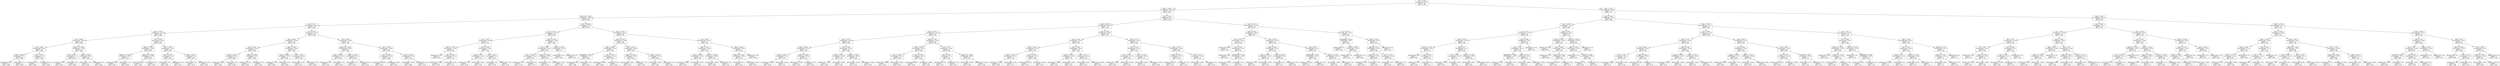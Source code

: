 digraph Tree {
node [shape=box, fontname="helvetica"] ;
edge [fontname="helvetica"] ;
0 [label="Low <= 0.356\nabsolute_error = 0.735\nsamples = 635\nvalue = -0.389"] ;
1 [label="High <= -0.604\nabsolute_error = 0.264\nsamples = 450\nvalue = -0.645"] ;
0 -> 1 [labeldistance=2.5, labelangle=45, headlabel="True"] ;
2 [label="SMA_110 <= -0.812\nabsolute_error = 0.058\nsamples = 241\nvalue = -0.859"] ;
1 -> 2 ;
3 [label="Low <= -0.87\nabsolute_error = 0.016\nsamples = 178\nvalue = -0.865"] ;
2 -> 3 ;
4 [label="High <= -0.88\nabsolute_error = 0.005\nsamples = 86\nvalue = -0.882"] ;
3 -> 4 ;
5 [label="Low <= -0.885\nabsolute_error = 0.001\nsamples = 47\nvalue = -0.885"] ;
4 -> 5 ;
6 [label="Low <= -0.887\nabsolute_error = 0.001\nsamples = 34\nvalue = -0.886"] ;
5 -> 6 ;
7 [label="High <= -0.886\nabsolute_error = 0.0\nsamples = 23\nvalue = -0.886"] ;
6 -> 7 ;
8 [label="absolute_error = 0.0\nsamples = 12\nvalue = -0.886"] ;
7 -> 8 ;
9 [label="absolute_error = 0.0\nsamples = 11\nvalue = -0.886"] ;
7 -> 9 ;
10 [label="ATR <= -0.755\nabsolute_error = 0.0\nsamples = 11\nvalue = -0.885"] ;
6 -> 10 ;
11 [label="absolute_error = 0.0\nsamples = 6\nvalue = -0.885"] ;
10 -> 11 ;
12 [label="absolute_error = 0.0\nsamples = 5\nvalue = -0.885"] ;
10 -> 12 ;
13 [label="SMA_22 <= -0.885\nabsolute_error = 0.001\nsamples = 13\nvalue = -0.883"] ;
5 -> 13 ;
14 [label="RSI <= 0.693\nabsolute_error = 0.0\nsamples = 5\nvalue = -0.884"] ;
13 -> 14 ;
15 [label="absolute_error = 0.0\nsamples = 1\nvalue = -0.883"] ;
14 -> 15 ;
16 [label="absolute_error = 0.0\nsamples = 4\nvalue = -0.884"] ;
14 -> 16 ;
17 [label="Open <= -0.883\nabsolute_error = 0.001\nsamples = 8\nvalue = -0.882"] ;
13 -> 17 ;
18 [label="absolute_error = 0.0\nsamples = 6\nvalue = -0.882"] ;
17 -> 18 ;
19 [label="absolute_error = 0.0\nsamples = 2\nvalue = -0.881"] ;
17 -> 19 ;
20 [label="Low <= -0.876\nabsolute_error = 0.002\nsamples = 39\nvalue = -0.874"] ;
4 -> 20 ;
21 [label="Open <= -0.879\nabsolute_error = 0.001\nsamples = 16\nvalue = -0.876"] ;
20 -> 21 ;
22 [label="SMA_110 <= -0.873\nabsolute_error = 0.001\nsamples = 3\nvalue = -0.879"] ;
21 -> 22 ;
23 [label="absolute_error = 0.0\nsamples = 2\nvalue = -0.88"] ;
22 -> 23 ;
24 [label="absolute_error = 0.0\nsamples = 1\nvalue = -0.878"] ;
22 -> 24 ;
25 [label="SMA_110 <= -0.866\nabsolute_error = 0.001\nsamples = 13\nvalue = -0.876"] ;
21 -> 25 ;
26 [label="absolute_error = 0.0\nsamples = 10\nvalue = -0.876"] ;
25 -> 26 ;
27 [label="absolute_error = 0.0\nsamples = 3\nvalue = -0.875"] ;
25 -> 27 ;
28 [label="Low <= -0.874\nabsolute_error = 0.001\nsamples = 23\nvalue = -0.873"] ;
20 -> 28 ;
29 [label="ATR <= -0.748\nabsolute_error = 0.0\nsamples = 11\nvalue = -0.874"] ;
28 -> 29 ;
30 [label="absolute_error = 0.0\nsamples = 6\nvalue = -0.874"] ;
29 -> 30 ;
31 [label="absolute_error = 0.0\nsamples = 5\nvalue = -0.873"] ;
29 -> 31 ;
32 [label="High <= -0.873\nabsolute_error = 0.0\nsamples = 12\nvalue = -0.872"] ;
28 -> 32 ;
33 [label="absolute_error = 0.0\nsamples = 3\nvalue = -0.873"] ;
32 -> 33 ;
34 [label="absolute_error = 0.0\nsamples = 9\nvalue = -0.872"] ;
32 -> 34 ;
35 [label="Low <= -0.846\nabsolute_error = 0.013\nsamples = 92\nvalue = -0.856"] ;
3 -> 35 ;
36 [label="Low <= -0.859\nabsolute_error = 0.004\nsamples = 62\nvalue = -0.861"] ;
35 -> 36 ;
37 [label="Low <= -0.862\nabsolute_error = 0.002\nsamples = 43\nvalue = -0.862"] ;
36 -> 37 ;
38 [label="High <= -0.863\nabsolute_error = 0.001\nsamples = 32\nvalue = -0.863"] ;
37 -> 38 ;
39 [label="absolute_error = 0.001\nsamples = 15\nvalue = -0.864"] ;
38 -> 39 ;
40 [label="absolute_error = 0.0\nsamples = 17\nvalue = -0.862"] ;
38 -> 40 ;
41 [label="SMA_8 <= -0.858\nabsolute_error = 0.0\nsamples = 11\nvalue = -0.859"] ;
37 -> 41 ;
42 [label="absolute_error = 0.0\nsamples = 8\nvalue = -0.859"] ;
41 -> 42 ;
43 [label="absolute_error = 0.0\nsamples = 3\nvalue = -0.859"] ;
41 -> 43 ;
44 [label="High <= -0.854\nabsolute_error = 0.002\nsamples = 19\nvalue = -0.852"] ;
36 -> 44 ;
45 [label="High <= -0.856\nabsolute_error = 0.001\nsamples = 7\nvalue = -0.856"] ;
44 -> 45 ;
46 [label="absolute_error = 0.0\nsamples = 4\nvalue = -0.856"] ;
45 -> 46 ;
47 [label="absolute_error = 0.0\nsamples = 3\nvalue = -0.854"] ;
45 -> 47 ;
48 [label="Low <= -0.852\nabsolute_error = 0.001\nsamples = 12\nvalue = -0.852"] ;
44 -> 48 ;
49 [label="absolute_error = 0.001\nsamples = 9\nvalue = -0.852"] ;
48 -> 49 ;
50 [label="absolute_error = 0.0\nsamples = 3\nvalue = -0.848"] ;
48 -> 50 ;
51 [label="Low <= -0.834\nabsolute_error = 0.008\nsamples = 30\nvalue = -0.827"] ;
35 -> 51 ;
52 [label="SMA_110 <= -0.839\nabsolute_error = 0.003\nsamples = 8\nvalue = -0.841"] ;
51 -> 52 ;
53 [label="High <= -0.842\nabsolute_error = 0.001\nsamples = 5\nvalue = -0.843"] ;
52 -> 53 ;
54 [label="absolute_error = 0.0\nsamples = 4\nvalue = -0.843"] ;
53 -> 54 ;
55 [label="absolute_error = 0.0\nsamples = 1\nvalue = -0.839"] ;
53 -> 55 ;
56 [label="Open <= -0.837\nabsolute_error = 0.001\nsamples = 3\nvalue = -0.835"] ;
52 -> 56 ;
57 [label="absolute_error = 0.0\nsamples = 1\nvalue = -0.837"] ;
56 -> 57 ;
58 [label="absolute_error = 0.0\nsamples = 2\nvalue = -0.835"] ;
56 -> 58 ;
59 [label="Low <= -0.814\nabsolute_error = 0.006\nsamples = 22\nvalue = -0.825"] ;
51 -> 59 ;
60 [label="Low <= -0.826\nabsolute_error = 0.003\nsamples = 19\nvalue = -0.826"] ;
59 -> 60 ;
61 [label="absolute_error = 0.002\nsamples = 11\nvalue = -0.828"] ;
60 -> 61 ;
62 [label="absolute_error = 0.001\nsamples = 8\nvalue = -0.822"] ;
60 -> 62 ;
63 [label="ATR <= -0.696\nabsolute_error = 0.006\nsamples = 3\nvalue = -0.804"] ;
59 -> 63 ;
64 [label="absolute_error = 0.003\nsamples = 2\nvalue = -0.806"] ;
63 -> 64 ;
65 [label="absolute_error = 0.0\nsamples = 1\nvalue = -0.791"] ;
63 -> 65 ;
66 [label="Low <= -0.696\nabsolute_error = 0.041\nsamples = 63\nvalue = -0.679"] ;
2 -> 66 ;
67 [label="Low <= -0.741\nabsolute_error = 0.014\nsamples = 25\nvalue = -0.739"] ;
66 -> 67 ;
68 [label="Low <= -0.757\nabsolute_error = 0.008\nsamples = 11\nvalue = -0.752"] ;
67 -> 68 ;
69 [label="SMA_8 <= -0.78\nabsolute_error = 0.003\nsamples = 5\nvalue = -0.762"] ;
68 -> 69 ;
70 [label="absolute_error = 0.0\nsamples = 1\nvalue = -0.769"] ;
69 -> 70 ;
71 [label="RSI <= 0.784\nabsolute_error = 0.002\nsamples = 4\nvalue = -0.761"] ;
69 -> 71 ;
72 [label="absolute_error = 0.001\nsamples = 2\nvalue = -0.759"] ;
71 -> 72 ;
73 [label="absolute_error = 0.001\nsamples = 2\nvalue = -0.763"] ;
71 -> 73 ;
74 [label="Low <= -0.749\nabsolute_error = 0.003\nsamples = 6\nvalue = -0.745"] ;
68 -> 74 ;
75 [label="High <= -0.75\nabsolute_error = 0.002\nsamples = 3\nvalue = -0.749"] ;
74 -> 75 ;
76 [label="absolute_error = 0.0\nsamples = 1\nvalue = -0.752"] ;
75 -> 76 ;
77 [label="absolute_error = 0.001\nsamples = 2\nvalue = -0.748"] ;
75 -> 77 ;
78 [label="RSI <= 0.267\nabsolute_error = 0.0\nsamples = 3\nvalue = -0.744"] ;
74 -> 78 ;
79 [label="absolute_error = 0.0\nsamples = 2\nvalue = -0.744"] ;
78 -> 79 ;
80 [label="absolute_error = 0.0\nsamples = 1\nvalue = -0.744"] ;
78 -> 80 ;
81 [label="High <= -0.706\nabsolute_error = 0.008\nsamples = 14\nvalue = -0.729"] ;
67 -> 81 ;
82 [label="RSI <= -0.049\nabsolute_error = 0.005\nsamples = 12\nvalue = -0.729"] ;
81 -> 82 ;
83 [label="RSI <= -0.089\nabsolute_error = 0.001\nsamples = 3\nvalue = -0.739"] ;
82 -> 83 ;
84 [label="absolute_error = 0.0\nsamples = 2\nvalue = -0.739"] ;
83 -> 84 ;
85 [label="absolute_error = 0.0\nsamples = 1\nvalue = -0.737"] ;
83 -> 85 ;
86 [label="Volume <= -0.688\nabsolute_error = 0.003\nsamples = 9\nvalue = -0.729"] ;
82 -> 86 ;
87 [label="absolute_error = 0.0\nsamples = 1\nvalue = -0.718"] ;
86 -> 87 ;
88 [label="absolute_error = 0.002\nsamples = 8\nvalue = -0.729"] ;
86 -> 88 ;
89 [label="Volume <= -0.651\nabsolute_error = 0.002\nsamples = 2\nvalue = -0.7"] ;
81 -> 89 ;
90 [label="absolute_error = 0.0\nsamples = 1\nvalue = -0.698"] ;
89 -> 90 ;
91 [label="absolute_error = 0.0\nsamples = 1\nvalue = -0.702"] ;
89 -> 91 ;
92 [label="High <= -0.656\nabsolute_error = 0.021\nsamples = 38\nvalue = -0.651"] ;
66 -> 92 ;
93 [label="Open <= -0.678\nabsolute_error = 0.009\nsamples = 16\nvalue = -0.675"] ;
92 -> 93 ;
94 [label="High <= -0.693\nabsolute_error = 0.004\nsamples = 6\nvalue = -0.687"] ;
93 -> 94 ;
95 [label="MACDSignal <= -0.657\nabsolute_error = 0.0\nsamples = 2\nvalue = -0.696"] ;
94 -> 95 ;
96 [label="absolute_error = 0.0\nsamples = 1\nvalue = -0.696"] ;
95 -> 96 ;
97 [label="absolute_error = 0.0\nsamples = 1\nvalue = -0.696"] ;
95 -> 97 ;
98 [label="Low <= -0.68\nabsolute_error = 0.002\nsamples = 4\nvalue = -0.686"] ;
94 -> 98 ;
99 [label="absolute_error = 0.001\nsamples = 3\nvalue = -0.686"] ;
98 -> 99 ;
100 [label="absolute_error = 0.0\nsamples = 1\nvalue = -0.683"] ;
98 -> 100 ;
101 [label="RSI <= -0.647\nabsolute_error = 0.005\nsamples = 10\nvalue = -0.672"] ;
93 -> 101 ;
102 [label="SMA_8 <= -0.657\nabsolute_error = 0.002\nsamples = 7\nvalue = -0.673"] ;
101 -> 102 ;
103 [label="absolute_error = 0.001\nsamples = 6\nvalue = -0.673"] ;
102 -> 103 ;
104 [label="absolute_error = 0.0\nsamples = 1\nvalue = -0.679"] ;
102 -> 104 ;
105 [label="High <= -0.659\nabsolute_error = 0.002\nsamples = 3\nvalue = -0.663"] ;
101 -> 105 ;
106 [label="absolute_error = 0.001\nsamples = 2\nvalue = -0.664"] ;
105 -> 106 ;
107 [label="absolute_error = 0.0\nsamples = 1\nvalue = -0.66"] ;
105 -> 107 ;
108 [label="Low <= -0.627\nabsolute_error = 0.012\nsamples = 22\nvalue = -0.64"] ;
92 -> 108 ;
109 [label="High <= -0.65\nabsolute_error = 0.006\nsamples = 17\nvalue = -0.643"] ;
108 -> 109 ;
110 [label="High <= -0.654\nabsolute_error = 0.002\nsamples = 5\nvalue = -0.651"] ;
109 -> 110 ;
111 [label="absolute_error = 0.002\nsamples = 2\nvalue = -0.653"] ;
110 -> 111 ;
112 [label="absolute_error = 0.001\nsamples = 3\nvalue = -0.647"] ;
110 -> 112 ;
113 [label="Volume <= -0.306\nabsolute_error = 0.005\nsamples = 12\nvalue = -0.64"] ;
109 -> 113 ;
114 [label="absolute_error = 0.004\nsamples = 11\nvalue = -0.639"] ;
113 -> 114 ;
115 [label="absolute_error = 0.0\nsamples = 1\nvalue = -0.66"] ;
113 -> 115 ;
116 [label="High <= -0.609\nabsolute_error = 0.002\nsamples = 5\nvalue = -0.611"] ;
108 -> 116 ;
117 [label="SMA_50 <= -0.679\nabsolute_error = 0.001\nsamples = 4\nvalue = -0.611"] ;
116 -> 117 ;
118 [label="absolute_error = 0.0\nsamples = 1\nvalue = -0.613"] ;
117 -> 118 ;
119 [label="absolute_error = 0.001\nsamples = 3\nvalue = -0.611"] ;
117 -> 119 ;
120 [label="absolute_error = 0.0\nsamples = 1\nvalue = -0.604"] ;
116 -> 120 ;
121 [label="Low <= -0.135\nabsolute_error = 0.17\nsamples = 209\nvalue = -0.346"] ;
1 -> 121 ;
122 [label="High <= -0.396\nabsolute_error = 0.094\nsamples = 171\nvalue = -0.376"] ;
121 -> 122 ;
123 [label="High <= -0.473\nabsolute_error = 0.045\nsamples = 73\nvalue = -0.479"] ;
122 -> 123 ;
124 [label="High <= -0.533\nabsolute_error = 0.031\nsamples = 39\nvalue = -0.508"] ;
123 -> 124 ;
125 [label="High <= -0.562\nabsolute_error = 0.015\nsamples = 14\nvalue = -0.567"] ;
124 -> 125 ;
126 [label="High <= -0.589\nabsolute_error = 0.01\nsamples = 9\nvalue = -0.572"] ;
125 -> 126 ;
127 [label="absolute_error = 0.003\nsamples = 2\nvalue = -0.596"] ;
126 -> 127 ;
128 [label="absolute_error = 0.005\nsamples = 7\nvalue = -0.57"] ;
126 -> 128 ;
129 [label="Open <= -0.536\nabsolute_error = 0.002\nsamples = 5\nvalue = -0.547"] ;
125 -> 129 ;
130 [label="absolute_error = 0.001\nsamples = 4\nvalue = -0.547"] ;
129 -> 130 ;
131 [label="absolute_error = 0.0\nsamples = 1\nvalue = -0.542"] ;
129 -> 131 ;
132 [label="Low <= -0.491\nabsolute_error = 0.012\nsamples = 25\nvalue = -0.497"] ;
124 -> 132 ;
133 [label="High <= -0.515\nabsolute_error = 0.009\nsamples = 15\nvalue = -0.503"] ;
132 -> 133 ;
134 [label="absolute_error = 0.002\nsamples = 3\nvalue = -0.526"] ;
133 -> 134 ;
135 [label="absolute_error = 0.006\nsamples = 12\nvalue = -0.502"] ;
133 -> 135 ;
136 [label="Volume <= -0.564\nabsolute_error = 0.005\nsamples = 10\nvalue = -0.483"] ;
132 -> 136 ;
137 [label="absolute_error = 0.001\nsamples = 3\nvalue = -0.491"] ;
136 -> 137 ;
138 [label="absolute_error = 0.003\nsamples = 7\nvalue = -0.479"] ;
136 -> 138 ;
139 [label="Open <= -0.422\nabsolute_error = 0.019\nsamples = 34\nvalue = -0.436"] ;
123 -> 139 ;
140 [label="High <= -0.456\nabsolute_error = 0.011\nsamples = 23\nvalue = -0.442"] ;
139 -> 140 ;
141 [label="Low <= -0.459\nabsolute_error = 0.006\nsamples = 6\nvalue = -0.466"] ;
140 -> 141 ;
142 [label="absolute_error = 0.002\nsamples = 3\nvalue = -0.469"] ;
141 -> 142 ;
143 [label="absolute_error = 0.003\nsamples = 3\nvalue = -0.462"] ;
141 -> 143 ;
144 [label="Low <= -0.433\nabsolute_error = 0.007\nsamples = 17\nvalue = -0.441"] ;
140 -> 144 ;
145 [label="absolute_error = 0.005\nsamples = 7\nvalue = -0.445"] ;
144 -> 145 ;
146 [label="absolute_error = 0.005\nsamples = 10\nvalue = -0.436"] ;
144 -> 146 ;
147 [label="Low <= -0.41\nabsolute_error = 0.007\nsamples = 11\nvalue = -0.401"] ;
139 -> 147 ;
148 [label="ATR <= -0.451\nabsolute_error = 0.0\nsamples = 2\nvalue = -0.42"] ;
147 -> 148 ;
149 [label="absolute_error = 0.0\nsamples = 1\nvalue = -0.42"] ;
148 -> 149 ;
150 [label="absolute_error = 0.0\nsamples = 1\nvalue = -0.42"] ;
148 -> 150 ;
151 [label="SMA_110 <= -0.458\nabsolute_error = 0.004\nsamples = 9\nvalue = -0.401"] ;
147 -> 151 ;
152 [label="absolute_error = 0.002\nsamples = 3\nvalue = -0.396"] ;
151 -> 152 ;
153 [label="absolute_error = 0.004\nsamples = 6\nvalue = -0.402"] ;
151 -> 153 ;
154 [label="High <= -0.268\nabsolute_error = 0.065\nsamples = 98\nvalue = -0.311"] ;
122 -> 154 ;
155 [label="Low <= -0.346\nabsolute_error = 0.031\nsamples = 65\nvalue = -0.345"] ;
154 -> 155 ;
156 [label="High <= -0.371\nabsolute_error = 0.012\nsamples = 31\nvalue = -0.373"] ;
155 -> 156 ;
157 [label="High <= -0.382\nabsolute_error = 0.007\nsamples = 17\nvalue = -0.38"] ;
156 -> 157 ;
158 [label="absolute_error = 0.006\nsamples = 12\nvalue = -0.382"] ;
157 -> 158 ;
159 [label="absolute_error = 0.002\nsamples = 5\nvalue = -0.373"] ;
157 -> 159 ;
160 [label="RSI <= -1.058\nabsolute_error = 0.01\nsamples = 14\nvalue = -0.358"] ;
156 -> 160 ;
161 [label="absolute_error = 0.004\nsamples = 3\nvalue = -0.376"] ;
160 -> 161 ;
162 [label="absolute_error = 0.006\nsamples = 11\nvalue = -0.357"] ;
160 -> 162 ;
163 [label="Low <= -0.296\nabsolute_error = 0.019\nsamples = 34\nvalue = -0.312"] ;
155 -> 163 ;
164 [label="High <= -0.332\nabsolute_error = 0.014\nsamples = 23\nvalue = -0.32"] ;
163 -> 164 ;
165 [label="absolute_error = 0.006\nsamples = 9\nvalue = -0.343"] ;
164 -> 165 ;
166 [label="absolute_error = 0.007\nsamples = 14\nvalue = -0.313"] ;
164 -> 166 ;
167 [label="Low <= -0.277\nabsolute_error = 0.008\nsamples = 11\nvalue = -0.283"] ;
163 -> 167 ;
168 [label="absolute_error = 0.003\nsamples = 5\nvalue = -0.291"] ;
167 -> 168 ;
169 [label="absolute_error = 0.002\nsamples = 6\nvalue = -0.277"] ;
167 -> 169 ;
170 [label="High <= -0.19\nabsolute_error = 0.032\nsamples = 33\nvalue = -0.202"] ;
154 -> 170 ;
171 [label="Low <= -0.224\nabsolute_error = 0.017\nsamples = 17\nvalue = -0.225"] ;
170 -> 171 ;
172 [label="Low <= -0.237\nabsolute_error = 0.013\nsamples = 8\nvalue = -0.244"] ;
171 -> 172 ;
173 [label="absolute_error = 0.009\nsamples = 4\nvalue = -0.252"] ;
172 -> 173 ;
174 [label="absolute_error = 0.008\nsamples = 4\nvalue = -0.233"] ;
172 -> 174 ;
175 [label="Low <= -0.196\nabsolute_error = 0.008\nsamples = 9\nvalue = -0.212"] ;
171 -> 175 ;
176 [label="absolute_error = 0.005\nsamples = 7\nvalue = -0.216"] ;
175 -> 176 ;
177 [label="absolute_error = 0.005\nsamples = 2\nvalue = -0.196"] ;
175 -> 177 ;
178 [label="Low <= -0.152\nabsolute_error = 0.018\nsamples = 16\nvalue = -0.166"] ;
170 -> 178 ;
179 [label="MACD <= 0.972\nabsolute_error = 0.014\nsamples = 11\nvalue = -0.172"] ;
178 -> 179 ;
180 [label="absolute_error = 0.01\nsamples = 10\nvalue = -0.174"] ;
179 -> 180 ;
181 [label="absolute_error = 0.0\nsamples = 1\nvalue = -0.118"] ;
179 -> 181 ;
182 [label="ATR <= 0.035\nabsolute_error = 0.004\nsamples = 5\nvalue = -0.146"] ;
178 -> 182 ;
183 [label="absolute_error = 0.002\nsamples = 4\nvalue = -0.147"] ;
182 -> 183 ;
184 [label="absolute_error = 0.0\nsamples = 1\nvalue = -0.134"] ;
182 -> 184 ;
185 [label="Low <= 0.225\nabsolute_error = 0.068\nsamples = 38\nvalue = 0.152"] ;
121 -> 185 ;
186 [label="High <= 0.086\nabsolute_error = 0.049\nsamples = 30\nvalue = 0.14"] ;
185 -> 186 ;
187 [label="ATR <= -0.231\nabsolute_error = 0.033\nsamples = 8\nvalue = 0.021"] ;
186 -> 187 ;
188 [label="absolute_error = 0.0\nsamples = 1\nvalue = -0.078"] ;
187 -> 188 ;
189 [label="ATR <= 0.022\nabsolute_error = 0.023\nsamples = 7\nvalue = 0.021"] ;
187 -> 189 ;
190 [label="absolute_error = 0.0\nsamples = 1\nvalue = 0.076"] ;
189 -> 190 ;
191 [label="MACDSignal <= 1.451\nabsolute_error = 0.018\nsamples = 6\nvalue = 0.021"] ;
189 -> 191 ;
192 [label="absolute_error = 0.01\nsamples = 5\nvalue = 0.02"] ;
191 -> 192 ;
193 [label="absolute_error = 0.0\nsamples = 1\nvalue = 0.075"] ;
191 -> 193 ;
194 [label="High <= 0.126\nabsolute_error = 0.019\nsamples = 22\nvalue = 0.152"] ;
186 -> 194 ;
195 [label="High <= 0.104\nabsolute_error = 0.013\nsamples = 6\nvalue = 0.124"] ;
194 -> 195 ;
196 [label="Open <= 0.105\nabsolute_error = 0.008\nsamples = 3\nvalue = 0.106"] ;
195 -> 196 ;
197 [label="absolute_error = 0.0\nsamples = 1\nvalue = 0.121"] ;
196 -> 197 ;
198 [label="absolute_error = 0.005\nsamples = 2\nvalue = 0.101"] ;
196 -> 198 ;
199 [label="MACD <= 0.058\nabsolute_error = 0.004\nsamples = 3\nvalue = 0.137"] ;
195 -> 199 ;
200 [label="absolute_error = 0.0\nsamples = 2\nvalue = 0.137"] ;
199 -> 200 ;
201 [label="absolute_error = 0.0\nsamples = 1\nvalue = 0.126"] ;
199 -> 201 ;
202 [label="Low <= 0.188\nabsolute_error = 0.014\nsamples = 16\nvalue = 0.157"] ;
194 -> 202 ;
203 [label="MACDSignal <= 2.112\nabsolute_error = 0.011\nsamples = 12\nvalue = 0.152"] ;
202 -> 203 ;
204 [label="absolute_error = 0.007\nsamples = 11\nvalue = 0.152"] ;
203 -> 204 ;
205 [label="absolute_error = 0.0\nsamples = 1\nvalue = 0.097"] ;
203 -> 205 ;
206 [label="SMA_22 <= 0.179\nabsolute_error = 0.004\nsamples = 4\nvalue = 0.179"] ;
202 -> 206 ;
207 [label="absolute_error = 0.001\nsamples = 3\nvalue = 0.18"] ;
206 -> 207 ;
208 [label="absolute_error = 0.0\nsamples = 1\nvalue = 0.167"] ;
206 -> 208 ;
209 [label="Low <= 0.279\nabsolute_error = 0.023\nsamples = 8\nvalue = 0.291"] ;
185 -> 209 ;
210 [label="MACDSignal <= 0.463\nabsolute_error = 0.01\nsamples = 3\nvalue = 0.252"] ;
209 -> 210 ;
211 [label="absolute_error = 0.0\nsamples = 1\nvalue = 0.269"] ;
210 -> 211 ;
212 [label="Volume <= 0.399\nabsolute_error = 0.007\nsamples = 2\nvalue = 0.245"] ;
210 -> 212 ;
213 [label="absolute_error = 0.0\nsamples = 1\nvalue = 0.252"] ;
212 -> 213 ;
214 [label="absolute_error = 0.0\nsamples = 1\nvalue = 0.239"] ;
212 -> 214 ;
215 [label="Label <= -0.055\nabsolute_error = 0.01\nsamples = 5\nvalue = 0.303"] ;
209 -> 215 ;
216 [label="SMA_110 <= 0.5\nabsolute_error = 0.007\nsamples = 4\nvalue = 0.298"] ;
215 -> 216 ;
217 [label="SMA_22 <= 0.34\nabsolute_error = 0.002\nsamples = 2\nvalue = 0.305"] ;
216 -> 217 ;
218 [label="absolute_error = 0.0\nsamples = 1\nvalue = 0.303"] ;
217 -> 218 ;
219 [label="absolute_error = 0.0\nsamples = 1\nvalue = 0.307"] ;
217 -> 219 ;
220 [label="RSI <= -1.316\nabsolute_error = 0.003\nsamples = 2\nvalue = 0.291"] ;
216 -> 220 ;
221 [label="absolute_error = 0.0\nsamples = 1\nvalue = 0.288"] ;
220 -> 221 ;
222 [label="absolute_error = 0.0\nsamples = 1\nvalue = 0.294"] ;
220 -> 222 ;
223 [label="absolute_error = 0.0\nsamples = 1\nvalue = 0.324"] ;
215 -> 223 ;
224 [label="High <= 1.333\nabsolute_error = 0.589\nsamples = 185\nvalue = 1.31"] ;
0 -> 224 [labeldistance=2.5, labelangle=-45, headlabel="False"] ;
225 [label="Open <= 0.662\nabsolute_error = 0.245\nsamples = 96\nvalue = 0.803"] ;
224 -> 225 ;
226 [label="Low <= 0.495\nabsolute_error = 0.069\nsamples = 32\nvalue = 0.448"] ;
225 -> 226 ;
227 [label="Low <= 0.43\nabsolute_error = 0.037\nsamples = 22\nvalue = 0.409"] ;
226 -> 227 ;
228 [label="High <= 0.373\nabsolute_error = 0.017\nsamples = 11\nvalue = 0.384"] ;
227 -> 228 ;
229 [label="Volume <= 0.377\nabsolute_error = 0.001\nsamples = 3\nvalue = 0.35"] ;
228 -> 229 ;
230 [label="absolute_error = 0.0\nsamples = 1\nvalue = 0.351"] ;
229 -> 230 ;
231 [label="Low <= 0.374\nabsolute_error = 0.0\nsamples = 2\nvalue = 0.349"] ;
229 -> 231 ;
232 [label="absolute_error = 0.0\nsamples = 1\nvalue = 0.349"] ;
231 -> 232 ;
233 [label="absolute_error = 0.0\nsamples = 1\nvalue = 0.35"] ;
231 -> 233 ;
234 [label="High <= 0.4\nabsolute_error = 0.01\nsamples = 8\nvalue = 0.391"] ;
228 -> 234 ;
235 [label="RSI <= 0.405\nabsolute_error = 0.004\nsamples = 4\nvalue = 0.4"] ;
234 -> 235 ;
236 [label="absolute_error = 0.001\nsamples = 3\nvalue = 0.399"] ;
235 -> 236 ;
237 [label="absolute_error = 0.0\nsamples = 1\nvalue = 0.41"] ;
235 -> 237 ;
238 [label="SMA_22 <= 0.585\nabsolute_error = 0.003\nsamples = 4\nvalue = 0.382"] ;
234 -> 238 ;
239 [label="absolute_error = 0.001\nsamples = 2\nvalue = 0.378"] ;
238 -> 239 ;
240 [label="absolute_error = 0.001\nsamples = 2\nvalue = 0.385"] ;
238 -> 240 ;
241 [label="High <= 0.496\nabsolute_error = 0.02\nsamples = 11\nvalue = 0.449"] ;
227 -> 241 ;
242 [label="RSI <= -1.322\nabsolute_error = 0.014\nsamples = 10\nvalue = 0.448"] ;
241 -> 242 ;
243 [label="MACDSignal <= -2.881\nabsolute_error = 0.009\nsamples = 2\nvalue = 0.417"] ;
242 -> 243 ;
244 [label="absolute_error = 0.0\nsamples = 1\nvalue = 0.426"] ;
243 -> 244 ;
245 [label="absolute_error = 0.0\nsamples = 1\nvalue = 0.408"] ;
243 -> 245 ;
246 [label="SMA_8 <= 0.393\nabsolute_error = 0.01\nsamples = 8\nvalue = 0.453"] ;
242 -> 246 ;
247 [label="absolute_error = 0.003\nsamples = 2\nvalue = 0.47"] ;
246 -> 247 ;
248 [label="absolute_error = 0.006\nsamples = 6\nvalue = 0.448"] ;
246 -> 248 ;
249 [label="absolute_error = 0.0\nsamples = 1\nvalue = 0.53"] ;
241 -> 249 ;
250 [label="High <= 0.561\nabsolute_error = 0.023\nsamples = 10\nvalue = 0.572"] ;
226 -> 250 ;
251 [label="SMA_22 <= 0.413\nabsolute_error = 0.015\nsamples = 6\nvalue = 0.562"] ;
250 -> 251 ;
252 [label="absolute_error = 0.0\nsamples = 1\nvalue = 0.511"] ;
251 -> 252 ;
253 [label="ATR <= -0.069\nabsolute_error = 0.007\nsamples = 5\nvalue = 0.564"] ;
251 -> 253 ;
254 [label="absolute_error = 0.0\nsamples = 1\nvalue = 0.548"] ;
253 -> 254 ;
255 [label="SMA_110 <= 0.993\nabsolute_error = 0.005\nsamples = 4\nvalue = 0.567"] ;
253 -> 255 ;
256 [label="absolute_error = 0.003\nsamples = 3\nvalue = 0.564"] ;
255 -> 256 ;
257 [label="absolute_error = 0.0\nsamples = 1\nvalue = 0.575"] ;
255 -> 257 ;
258 [label="SMA_110 <= 0.592\nabsolute_error = 0.015\nsamples = 4\nvalue = 0.594"] ;
250 -> 258 ;
259 [label="Label <= -0.055\nabsolute_error = 0.005\nsamples = 3\nvalue = 0.591"] ;
258 -> 259 ;
260 [label="absolute_error = 0.0\nsamples = 1\nvalue = 0.581"] ;
259 -> 260 ;
261 [label="Volume <= 0.658\nabsolute_error = 0.003\nsamples = 2\nvalue = 0.594"] ;
259 -> 261 ;
262 [label="absolute_error = 0.0\nsamples = 1\nvalue = 0.591"] ;
261 -> 262 ;
263 [label="absolute_error = 0.0\nsamples = 1\nvalue = 0.597"] ;
261 -> 263 ;
264 [label="absolute_error = 0.0\nsamples = 1\nvalue = 0.634"] ;
258 -> 264 ;
265 [label="High <= 1.055\nabsolute_error = 0.157\nsamples = 64\nvalue = 0.954"] ;
225 -> 265 ;
266 [label="Low <= 0.884\nabsolute_error = 0.091\nsamples = 44\nvalue = 0.858"] ;
265 -> 266 ;
267 [label="High <= 0.774\nabsolute_error = 0.032\nsamples = 22\nvalue = 0.781"] ;
266 -> 267 ;
268 [label="Low <= 0.809\nabsolute_error = 0.019\nsamples = 13\nvalue = 0.748"] ;
267 -> 268 ;
269 [label="Low <= 0.758\nabsolute_error = 0.012\nsamples = 10\nvalue = 0.739"] ;
268 -> 269 ;
270 [label="absolute_error = 0.002\nsamples = 3\nvalue = 0.725"] ;
269 -> 270 ;
271 [label="absolute_error = 0.01\nsamples = 7\nvalue = 0.748"] ;
269 -> 271 ;
272 [label="Open <= 0.782\nabsolute_error = 0.006\nsamples = 3\nvalue = 0.785"] ;
268 -> 272 ;
273 [label="absolute_error = 0.004\nsamples = 2\nvalue = 0.781"] ;
272 -> 273 ;
274 [label="absolute_error = 0.0\nsamples = 1\nvalue = 0.795"] ;
272 -> 274 ;
275 [label="High <= 0.798\nabsolute_error = 0.014\nsamples = 9\nvalue = 0.812"] ;
267 -> 275 ;
276 [label="Volume <= 0.054\nabsolute_error = 0.008\nsamples = 5\nvalue = 0.798"] ;
275 -> 276 ;
277 [label="absolute_error = 0.002\nsamples = 3\nvalue = 0.792"] ;
276 -> 277 ;
278 [label="absolute_error = 0.005\nsamples = 2\nvalue = 0.813"] ;
276 -> 278 ;
279 [label="SMA_8 <= 0.855\nabsolute_error = 0.007\nsamples = 4\nvalue = 0.83"] ;
275 -> 279 ;
280 [label="absolute_error = 0.003\nsamples = 3\nvalue = 0.83"] ;
279 -> 280 ;
281 [label="absolute_error = 0.0\nsamples = 1\nvalue = 0.812"] ;
279 -> 281 ;
282 [label="High <= 0.942\nabsolute_error = 0.033\nsamples = 22\nvalue = 0.959"] ;
266 -> 282 ;
283 [label="Low <= 0.955\nabsolute_error = 0.019\nsamples = 12\nvalue = 0.937"] ;
282 -> 283 ;
284 [label="Volume <= 0.493\nabsolute_error = 0.01\nsamples = 3\nvalue = 0.882"] ;
283 -> 284 ;
285 [label="absolute_error = 0.002\nsamples = 2\nvalue = 0.879"] ;
284 -> 285 ;
286 [label="absolute_error = 0.0\nsamples = 1\nvalue = 0.906"] ;
284 -> 286 ;
287 [label="MACD <= -0.197\nabsolute_error = 0.008\nsamples = 9\nvalue = 0.941"] ;
283 -> 287 ;
288 [label="absolute_error = 0.004\nsamples = 6\nvalue = 0.937"] ;
287 -> 288 ;
289 [label="absolute_error = 0.004\nsamples = 3\nvalue = 0.956"] ;
287 -> 289 ;
290 [label="ATR <= 0.881\nabsolute_error = 0.014\nsamples = 10\nvalue = 0.987"] ;
282 -> 290 ;
291 [label="Low <= 1.034\nabsolute_error = 0.009\nsamples = 8\nvalue = 0.987"] ;
290 -> 291 ;
292 [label="absolute_error = 0.004\nsamples = 6\nvalue = 0.985"] ;
291 -> 292 ;
293 [label="absolute_error = 0.006\nsamples = 2\nvalue = 1.012"] ;
291 -> 293 ;
294 [label="SMA_50 <= 1.426\nabsolute_error = 0.005\nsamples = 2\nvalue = 1.017"] ;
290 -> 294 ;
295 [label="absolute_error = 0.0\nsamples = 1\nvalue = 1.022"] ;
294 -> 295 ;
296 [label="absolute_error = 0.0\nsamples = 1\nvalue = 1.013"] ;
294 -> 296 ;
297 [label="Low <= 1.166\nabsolute_error = 0.074\nsamples = 20\nvalue = 1.249"] ;
265 -> 297 ;
298 [label="RSI <= -0.585\nabsolute_error = 0.031\nsamples = 6\nvalue = 1.108"] ;
297 -> 298 ;
299 [label="SMA_110 <= 1.243\nabsolute_error = 0.018\nsamples = 3\nvalue = 1.082"] ;
298 -> 299 ;
300 [label="absolute_error = 0.0\nsamples = 1\nvalue = 1.044"] ;
299 -> 300 ;
301 [label="SMA_50 <= 1.597\nabsolute_error = 0.008\nsamples = 2\nvalue = 1.09"] ;
299 -> 301 ;
302 [label="absolute_error = 0.0\nsamples = 1\nvalue = 1.082"] ;
301 -> 302 ;
303 [label="absolute_error = 0.0\nsamples = 1\nvalue = 1.098"] ;
301 -> 303 ;
304 [label="SMA_50 <= 0.729\nabsolute_error = 0.013\nsamples = 3\nvalue = 1.137"] ;
298 -> 304 ;
305 [label="absolute_error = 0.0\nsamples = 1\nvalue = 1.117"] ;
304 -> 305 ;
306 [label="MACDSignal <= 1.882\nabsolute_error = 0.009\nsamples = 2\nvalue = 1.146"] ;
304 -> 306 ;
307 [label="absolute_error = 0.0\nsamples = 1\nvalue = 1.155"] ;
306 -> 307 ;
308 [label="absolute_error = 0.0\nsamples = 1\nvalue = 1.137"] ;
306 -> 308 ;
309 [label="High <= 1.268\nabsolute_error = 0.035\nsamples = 14\nvalue = 1.282"] ;
297 -> 309 ;
310 [label="Low <= 1.274\nabsolute_error = 0.027\nsamples = 8\nvalue = 1.249"] ;
309 -> 310 ;
311 [label="Open <= 1.26\nabsolute_error = 0.018\nsamples = 4\nvalue = 1.227"] ;
310 -> 311 ;
312 [label="absolute_error = 0.008\nsamples = 3\nvalue = 1.239"] ;
311 -> 312 ;
313 [label="absolute_error = 0.0\nsamples = 1\nvalue = 1.192"] ;
311 -> 313 ;
314 [label="SMA_22 <= 1.225\nabsolute_error = 0.008\nsamples = 4\nvalue = 1.277"] ;
310 -> 314 ;
315 [label="absolute_error = 0.005\nsamples = 3\nvalue = 1.277"] ;
314 -> 315 ;
316 [label="absolute_error = 0.0\nsamples = 1\nvalue = 1.26"] ;
314 -> 316 ;
317 [label="Volume <= 1.323\nabsolute_error = 0.014\nsamples = 6\nvalue = 1.312"] ;
309 -> 317 ;
318 [label="SMA_8 <= 1.316\nabsolute_error = 0.01\nsamples = 5\nvalue = 1.31"] ;
317 -> 318 ;
319 [label="absolute_error = 0.007\nsamples = 4\nvalue = 1.31"] ;
318 -> 319 ;
320 [label="absolute_error = 0.0\nsamples = 1\nvalue = 1.336"] ;
318 -> 320 ;
321 [label="absolute_error = 0.0\nsamples = 1\nvalue = 1.34"] ;
317 -> 321 ;
322 [label="High <= 1.836\nabsolute_error = 0.389\nsamples = 89\nvalue = 1.911"] ;
224 -> 322 ;
323 [label="Low <= 1.586\nabsolute_error = 0.127\nsamples = 42\nvalue = 1.572"] ;
322 -> 323 ;
324 [label="Low <= 1.424\nabsolute_error = 0.068\nsamples = 24\nvalue = 1.479"] ;
323 -> 324 ;
325 [label="ATR <= 2.772\nabsolute_error = 0.044\nsamples = 10\nvalue = 1.402"] ;
324 -> 325 ;
326 [label="ATR <= 0.69\nabsolute_error = 0.018\nsamples = 6\nvalue = 1.378"] ;
325 -> 326 ;
327 [label="absolute_error = 0.0\nsamples = 1\nvalue = 1.415"] ;
326 -> 327 ;
328 [label="SMA_8 <= 1.454\nabsolute_error = 0.013\nsamples = 5\nvalue = 1.374"] ;
326 -> 328 ;
329 [label="absolute_error = 0.01\nsamples = 2\nvalue = 1.353"] ;
328 -> 329 ;
330 [label="absolute_error = 0.005\nsamples = 3\nvalue = 1.382"] ;
328 -> 330 ;
331 [label="ATR <= 4.646\nabsolute_error = 0.03\nsamples = 4\nvalue = 1.455"] ;
325 -> 331 ;
332 [label="Low <= 1.315\nabsolute_error = 0.011\nsamples = 3\nvalue = 1.453"] ;
331 -> 332 ;
333 [label="absolute_error = 0.001\nsamples = 2\nvalue = 1.455"] ;
332 -> 333 ;
334 [label="absolute_error = 0.0\nsamples = 1\nvalue = 1.423"] ;
332 -> 334 ;
335 [label="absolute_error = 0.0\nsamples = 1\nvalue = 1.542"] ;
331 -> 335 ;
336 [label="Open <= 1.509\nabsolute_error = 0.05\nsamples = 14\nvalue = 1.522"] ;
324 -> 336 ;
337 [label="High <= 1.637\nabsolute_error = 0.048\nsamples = 5\nvalue = 1.586"] ;
336 -> 337 ;
338 [label="SMA_50 <= 1.202\nabsolute_error = 0.027\nsamples = 4\nvalue = 1.582"] ;
337 -> 338 ;
339 [label="absolute_error = 0.0\nsamples = 1\nvalue = 1.506"] ;
338 -> 339 ;
340 [label="absolute_error = 0.009\nsamples = 3\nvalue = 1.586"] ;
338 -> 340 ;
341 [label="absolute_error = 0.0\nsamples = 1\nvalue = 1.718"] ;
337 -> 341 ;
342 [label="Low <= 1.56\nabsolute_error = 0.028\nsamples = 9\nvalue = 1.492"] ;
336 -> 342 ;
343 [label="SMA_8 <= 1.589\nabsolute_error = 0.02\nsamples = 6\nvalue = 1.479"] ;
342 -> 343 ;
344 [label="absolute_error = 0.013\nsamples = 4\nvalue = 1.486"] ;
343 -> 344 ;
345 [label="absolute_error = 0.007\nsamples = 2\nvalue = 1.446"] ;
343 -> 345 ;
346 [label="MACD <= -0.76\nabsolute_error = 0.002\nsamples = 3\nvalue = 1.524"] ;
342 -> 346 ;
347 [label="absolute_error = 0.0\nsamples = 1\nvalue = 1.531"] ;
346 -> 347 ;
348 [label="absolute_error = 0.0\nsamples = 2\nvalue = 1.524"] ;
346 -> 348 ;
349 [label="RSI <= -0.462\nabsolute_error = 0.061\nsamples = 18\nvalue = 1.729"] ;
323 -> 349 ;
350 [label="Low <= 1.675\nabsolute_error = 0.048\nsamples = 11\nvalue = 1.697"] ;
349 -> 350 ;
351 [label="SMA_110 <= 2.232\nabsolute_error = 0.019\nsamples = 3\nvalue = 1.593"] ;
350 -> 351 ;
352 [label="Low <= 1.634\nabsolute_error = 0.013\nsamples = 2\nvalue = 1.58"] ;
351 -> 352 ;
353 [label="absolute_error = 0.0\nsamples = 1\nvalue = 1.567"] ;
352 -> 353 ;
354 [label="absolute_error = 0.0\nsamples = 1\nvalue = 1.593"] ;
352 -> 354 ;
355 [label="absolute_error = 0.0\nsamples = 1\nvalue = 1.625"] ;
351 -> 355 ;
356 [label="MACD <= -1.658\nabsolute_error = 0.025\nsamples = 8\nvalue = 1.714"] ;
350 -> 356 ;
357 [label="SMA_8 <= 1.829\nabsolute_error = 0.017\nsamples = 3\nvalue = 1.738"] ;
356 -> 357 ;
358 [label="absolute_error = 0.0\nsamples = 1\nvalue = 1.773"] ;
357 -> 358 ;
359 [label="absolute_error = 0.008\nsamples = 2\nvalue = 1.73"] ;
357 -> 359 ;
360 [label="Volume <= 0.263\nabsolute_error = 0.016\nsamples = 5\nvalue = 1.697"] ;
356 -> 360 ;
361 [label="absolute_error = 0.0\nsamples = 1\nvalue = 1.658"] ;
360 -> 361 ;
362 [label="absolute_error = 0.011\nsamples = 4\nvalue = 1.704"] ;
360 -> 362 ;
363 [label="SMA_22 <= 1.681\nabsolute_error = 0.037\nsamples = 7\nvalue = 1.775"] ;
349 -> 363 ;
364 [label="MACD <= 1.756\nabsolute_error = 0.016\nsamples = 5\nvalue = 1.764"] ;
363 -> 364 ;
365 [label="MACD <= -0.004\nabsolute_error = 0.01\nsamples = 4\nvalue = 1.763"] ;
364 -> 365 ;
366 [label="absolute_error = 0.0\nsamples = 1\nvalue = 1.737"] ;
365 -> 366 ;
367 [label="absolute_error = 0.005\nsamples = 3\nvalue = 1.764"] ;
365 -> 367 ;
368 [label="absolute_error = 0.0\nsamples = 1\nvalue = 1.801"] ;
364 -> 368 ;
369 [label="Open <= 1.819\nabsolute_error = 0.014\nsamples = 2\nvalue = 1.859"] ;
363 -> 369 ;
370 [label="absolute_error = 0.0\nsamples = 1\nvalue = 1.873"] ;
369 -> 370 ;
371 [label="absolute_error = 0.0\nsamples = 1\nvalue = 1.845"] ;
369 -> 371 ;
372 [label="High <= 2.476\nabsolute_error = 0.299\nsamples = 47\nvalue = 2.187"] ;
322 -> 372 ;
373 [label="High <= 2.038\nabsolute_error = 0.094\nsamples = 30\nvalue = 2.101"] ;
372 -> 373 ;
374 [label="Open <= 1.952\nabsolute_error = 0.029\nsamples = 7\nvalue = 1.926"] ;
373 -> 374 ;
375 [label="Open <= 1.904\nabsolute_error = 0.014\nsamples = 4\nvalue = 1.904"] ;
374 -> 375 ;
376 [label="MACD <= 0.13\nabsolute_error = 0.009\nsamples = 3\nvalue = 1.897"] ;
375 -> 376 ;
377 [label="absolute_error = 0.0\nsamples = 1\nvalue = 1.883"] ;
376 -> 377 ;
378 [label="absolute_error = 0.007\nsamples = 2\nvalue = 1.904"] ;
376 -> 378 ;
379 [label="absolute_error = 0.0\nsamples = 1\nvalue = 1.926"] ;
375 -> 379 ;
380 [label="ATR <= 2.536\nabsolute_error = 0.01\nsamples = 3\nvalue = 1.973"] ;
374 -> 380 ;
381 [label="ATR <= 1.32\nabsolute_error = 0.002\nsamples = 2\nvalue = 1.975"] ;
380 -> 381 ;
382 [label="absolute_error = 0.0\nsamples = 1\nvalue = 1.973"] ;
381 -> 382 ;
383 [label="absolute_error = 0.0\nsamples = 1\nvalue = 1.976"] ;
381 -> 383 ;
384 [label="absolute_error = 0.0\nsamples = 1\nvalue = 1.948"] ;
380 -> 384 ;
385 [label="High <= 2.106\nabsolute_error = 0.067\nsamples = 23\nvalue = 2.136"] ;
373 -> 385 ;
386 [label="SMA_110 <= 1.365\nabsolute_error = 0.027\nsamples = 8\nvalue = 2.084"] ;
385 -> 386 ;
387 [label="ATR <= 3.049\nabsolute_error = 0.004\nsamples = 2\nvalue = 2.028"] ;
386 -> 387 ;
388 [label="absolute_error = 0.0\nsamples = 1\nvalue = 2.032"] ;
387 -> 388 ;
389 [label="absolute_error = 0.0\nsamples = 1\nvalue = 2.023"] ;
387 -> 389 ;
390 [label="High <= 2.081\nabsolute_error = 0.017\nsamples = 6\nvalue = 2.091"] ;
386 -> 390 ;
391 [label="absolute_error = 0.006\nsamples = 4\nvalue = 2.084"] ;
390 -> 391 ;
392 [label="absolute_error = 0.011\nsamples = 2\nvalue = 2.125"] ;
390 -> 392 ;
393 [label="RSI <= -1.103\nabsolute_error = 0.051\nsamples = 15\nvalue = 2.186"] ;
385 -> 393 ;
394 [label="SMA_110 <= 2.569\nabsolute_error = 0.025\nsamples = 3\nvalue = 2.081"] ;
393 -> 394 ;
395 [label="absolute_error = 0.0\nsamples = 1\nvalue = 2.031"] ;
394 -> 395 ;
396 [label="absolute_error = 0.013\nsamples = 2\nvalue = 2.094"] ;
394 -> 396 ;
397 [label="High <= 2.228\nabsolute_error = 0.035\nsamples = 12\nvalue = 2.191"] ;
393 -> 397 ;
398 [label="absolute_error = 0.017\nsamples = 8\nvalue = 2.187"] ;
397 -> 398 ;
399 [label="absolute_error = 0.042\nsamples = 4\nvalue = 2.268"] ;
397 -> 399 ;
400 [label="High <= 2.805\nabsolute_error = 0.197\nsamples = 17\nvalue = 2.781"] ;
372 -> 400 ;
401 [label="High <= 2.74\nabsolute_error = 0.087\nsamples = 10\nvalue = 2.631"] ;
400 -> 401 ;
402 [label="Low <= 2.581\nabsolute_error = 0.066\nsamples = 8\nvalue = 2.597"] ;
401 -> 402 ;
403 [label="SMA_50 <= 2.476\nabsolute_error = 0.039\nsamples = 3\nvalue = 2.684"] ;
402 -> 403 ;
404 [label="absolute_error = 0.029\nsamples = 2\nvalue = 2.655"] ;
403 -> 404 ;
405 [label="absolute_error = 0.0\nsamples = 1\nvalue = 2.744"] ;
403 -> 405 ;
406 [label="Low <= 2.667\nabsolute_error = 0.033\nsamples = 5\nvalue = 2.556"] ;
402 -> 406 ;
407 [label="absolute_error = 0.021\nsamples = 4\nvalue = 2.548"] ;
406 -> 407 ;
408 [label="absolute_error = 0.0\nsamples = 1\nvalue = 2.636"] ;
406 -> 408 ;
409 [label="MACD <= 2.144\nabsolute_error = 0.018\nsamples = 2\nvalue = 2.799"] ;
401 -> 409 ;
410 [label="absolute_error = 0.0\nsamples = 1\nvalue = 2.817"] ;
409 -> 410 ;
411 [label="absolute_error = 0.0\nsamples = 1\nvalue = 2.781"] ;
409 -> 411 ;
412 [label="High <= 3.022\nabsolute_error = 0.075\nsamples = 7\nvalue = 3.082"] ;
400 -> 412 ;
413 [label="SMA_8 <= 2.891\nabsolute_error = 0.035\nsamples = 3\nvalue = 2.985"] ;
412 -> 413 ;
414 [label="absolute_error = 0.0\nsamples = 1\nvalue = 2.898"] ;
413 -> 414 ;
415 [label="ATR <= 2.193\nabsolute_error = 0.01\nsamples = 2\nvalue = 2.995"] ;
413 -> 415 ;
416 [label="absolute_error = 0.0\nsamples = 1\nvalue = 2.985"] ;
415 -> 416 ;
417 [label="absolute_error = 0.0\nsamples = 1\nvalue = 3.005"] ;
415 -> 417 ;
418 [label="Low <= 3.246\nabsolute_error = 0.03\nsamples = 4\nvalue = 3.108"] ;
412 -> 418 ;
419 [label="MACD <= 1.695\nabsolute_error = 0.009\nsamples = 3\nvalue = 3.107"] ;
418 -> 419 ;
420 [label="absolute_error = 0.002\nsamples = 2\nvalue = 3.108"] ;
419 -> 420 ;
421 [label="absolute_error = 0.0\nsamples = 1\nvalue = 3.082"] ;
419 -> 421 ;
422 [label="absolute_error = 0.0\nsamples = 1\nvalue = 3.198"] ;
418 -> 422 ;
}